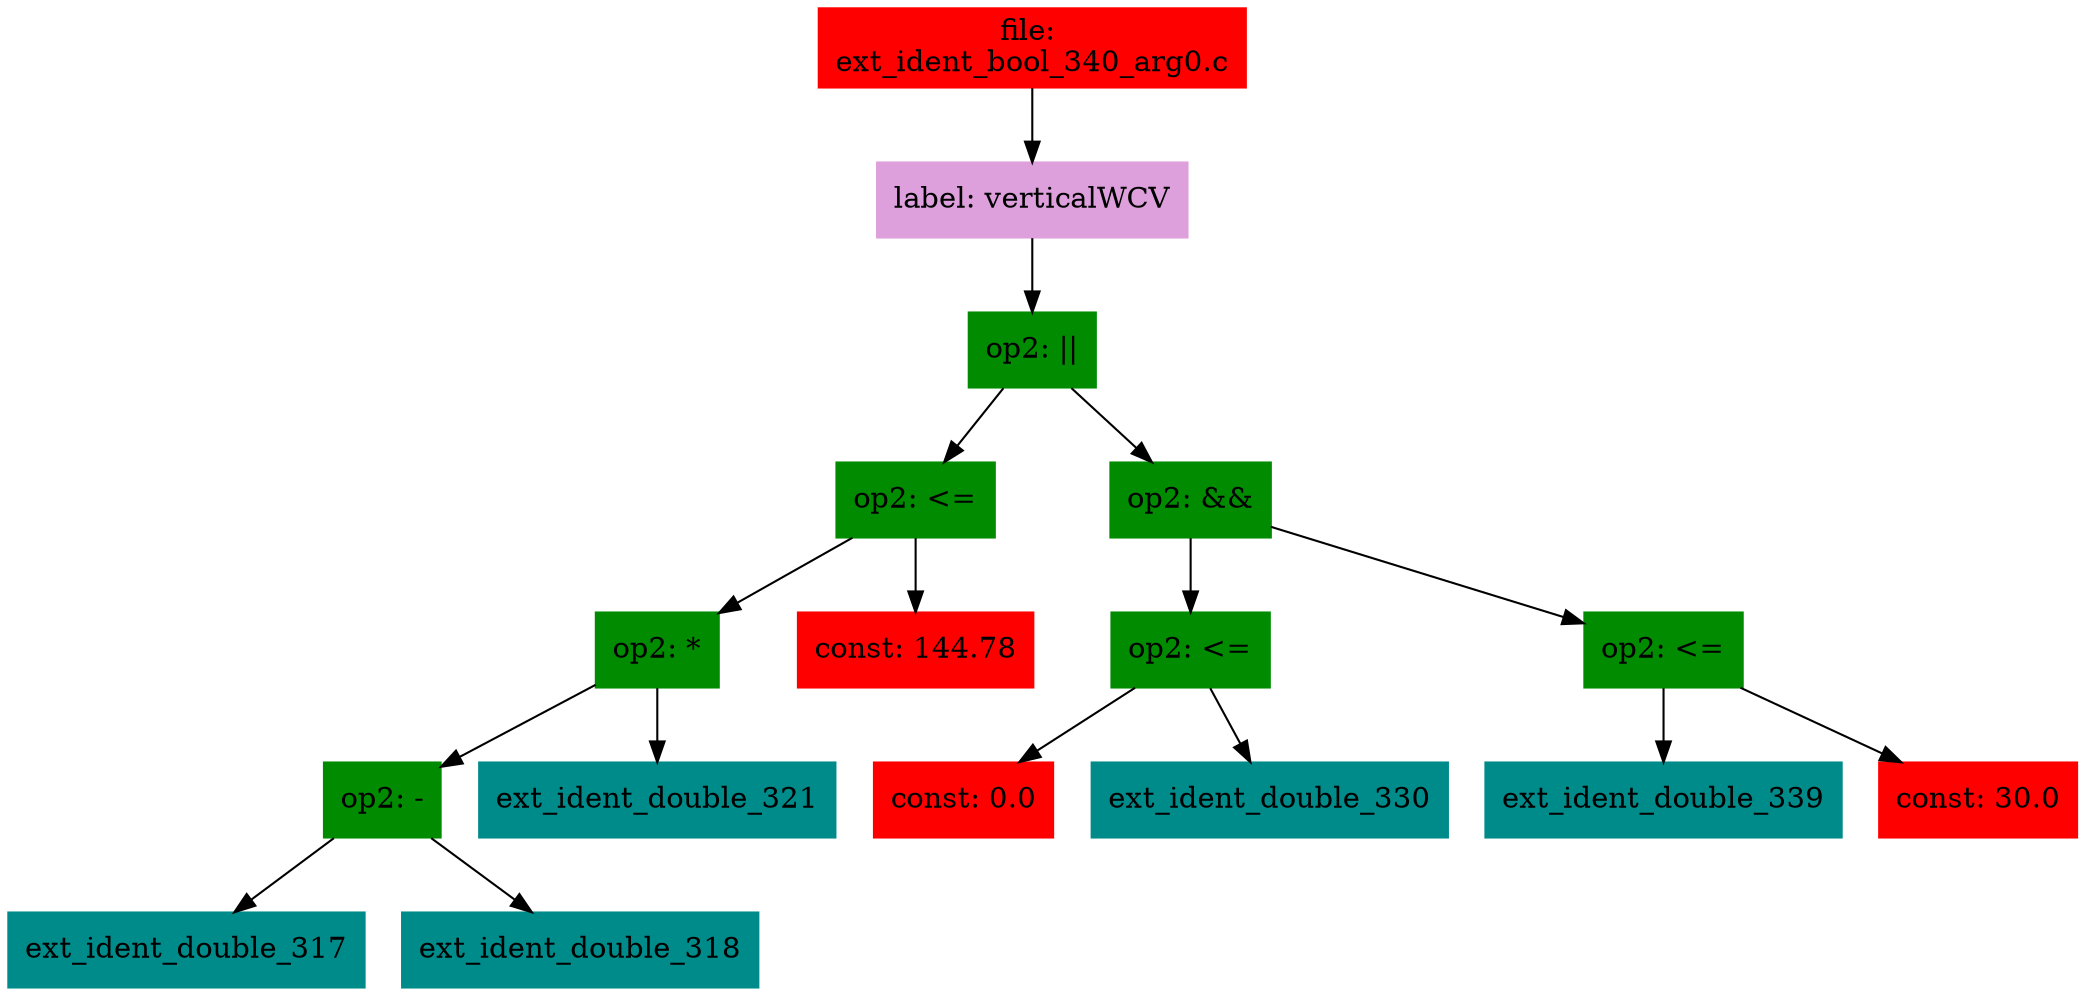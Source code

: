 digraph G {
node [shape=box]

0 [label="file: 
ext_ident_bool_340_arg0.c",color=red, style=filled]
1 [label="label: verticalWCV",color=plum, style=filled]
0 -> 1
2 [label="op2: ||",color=green4, style=filled]
1 -> 2
3 [label="op2: <=",color=green4, style=filled]
2 -> 3
4 [label="op2: *",color=green4, style=filled]
3 -> 4
5 [label="op2: -",color=green4, style=filled]
4 -> 5
6 [label="ext_ident_double_317",color=cyan4, style=filled]
5 -> 6
11 [label="ext_ident_double_318",color=cyan4, style=filled]
5 -> 11
16 [label="ext_ident_double_321",color=cyan4, style=filled]
4 -> 16
30 [label="const: 144.78",color=red1, style=filled]
3 -> 30
31 [label="op2: &&",color=green4, style=filled]
2 -> 31
32 [label="op2: <=",color=green4, style=filled]
31 -> 32
33 [label="const: 0.0",color=red1, style=filled]
32 -> 33
34 [label="ext_ident_double_330",color=cyan4, style=filled]
32 -> 34
96 [label="op2: <=",color=green4, style=filled]
31 -> 96
97 [label="ext_ident_double_339",color=cyan4, style=filled]
96 -> 97
159 [label="const: 30.0",color=red1, style=filled]
96 -> 159


}

